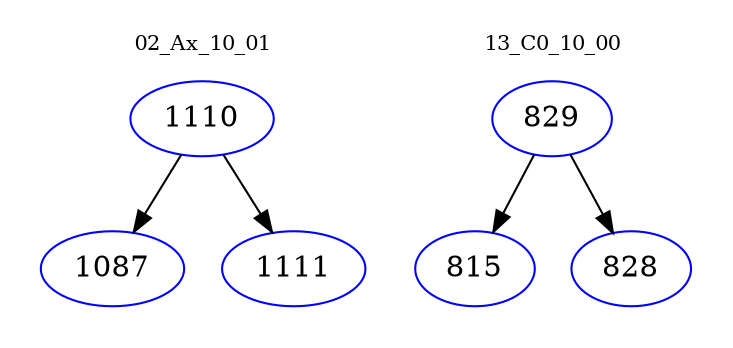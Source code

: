 digraph{
subgraph cluster_0 {
color = white
label = "02_Ax_10_01";
fontsize=10;
T0_1110 [label="1110", color="blue"]
T0_1110 -> T0_1087 [color="black"]
T0_1087 [label="1087", color="blue"]
T0_1110 -> T0_1111 [color="black"]
T0_1111 [label="1111", color="blue"]
}
subgraph cluster_1 {
color = white
label = "13_C0_10_00";
fontsize=10;
T1_829 [label="829", color="blue"]
T1_829 -> T1_815 [color="black"]
T1_815 [label="815", color="blue"]
T1_829 -> T1_828 [color="black"]
T1_828 [label="828", color="blue"]
}
}
